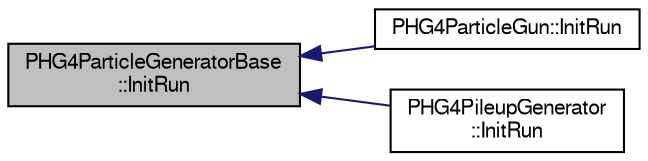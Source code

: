 digraph "PHG4ParticleGeneratorBase::InitRun"
{
  bgcolor="transparent";
  edge [fontname="FreeSans",fontsize="10",labelfontname="FreeSans",labelfontsize="10"];
  node [fontname="FreeSans",fontsize="10",shape=record];
  rankdir="LR";
  Node1 [label="PHG4ParticleGeneratorBase\l::InitRun",height=0.2,width=0.4,color="black", fillcolor="grey75", style="filled" fontcolor="black"];
  Node1 -> Node2 [dir="back",color="midnightblue",fontsize="10",style="solid",fontname="FreeSans"];
  Node2 [label="PHG4ParticleGun::InitRun",height=0.2,width=0.4,color="black",URL="$dd/d13/classPHG4ParticleGun.html#afa64e84e25209e628fb70fac75357559"];
  Node1 -> Node3 [dir="back",color="midnightblue",fontsize="10",style="solid",fontname="FreeSans"];
  Node3 [label="PHG4PileupGenerator\l::InitRun",height=0.2,width=0.4,color="black",URL="$dc/dbf/classPHG4PileupGenerator.html#a736deeacbac77f7d1201674e35800f86"];
}
